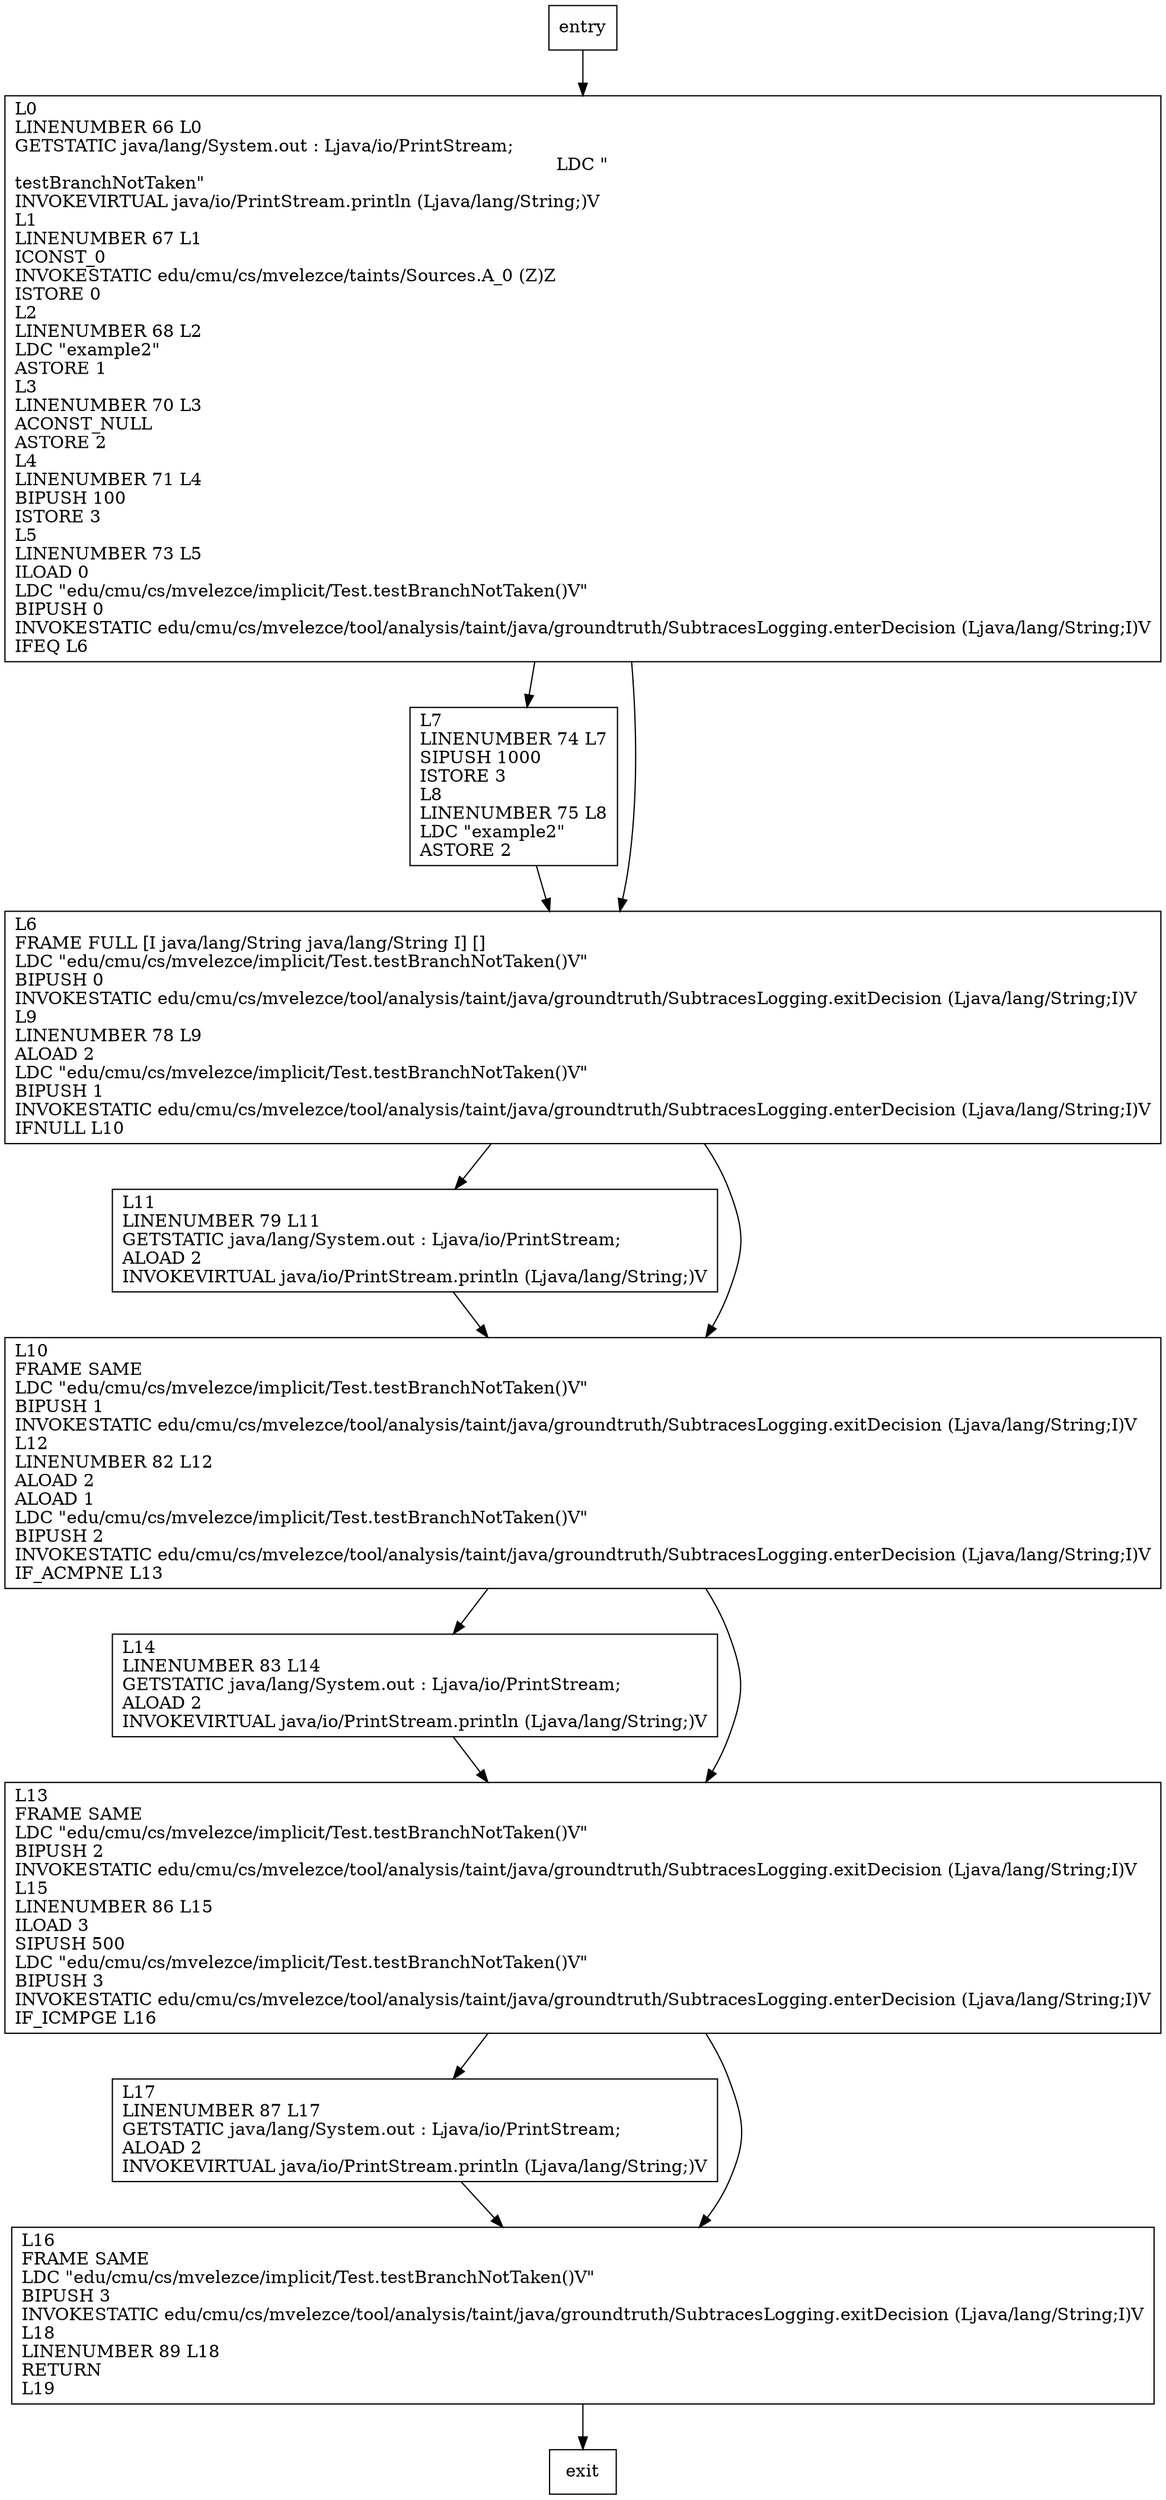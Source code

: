 digraph testBranchNotTaken {
node [shape=record];
608964542 [label="L7\lLINENUMBER 74 L7\lSIPUSH 1000\lISTORE 3\lL8\lLINENUMBER 75 L8\lLDC \"example2\"\lASTORE 2\l"];
1538984485 [label="L6\lFRAME FULL [I java/lang/String java/lang/String I] []\lLDC \"edu/cmu/cs/mvelezce/implicit/Test.testBranchNotTaken()V\"\lBIPUSH 0\lINVOKESTATIC edu/cmu/cs/mvelezce/tool/analysis/taint/java/groundtruth/SubtracesLogging.exitDecision (Ljava/lang/String;I)V\lL9\lLINENUMBER 78 L9\lALOAD 2\lLDC \"edu/cmu/cs/mvelezce/implicit/Test.testBranchNotTaken()V\"\lBIPUSH 1\lINVOKESTATIC edu/cmu/cs/mvelezce/tool/analysis/taint/java/groundtruth/SubtracesLogging.enterDecision (Ljava/lang/String;I)V\lIFNULL L10\l"];
294183051 [label="L11\lLINENUMBER 79 L11\lGETSTATIC java/lang/System.out : Ljava/io/PrintStream;\lALOAD 2\lINVOKEVIRTUAL java/io/PrintStream.println (Ljava/lang/String;)V\l"];
1846406183 [label="L17\lLINENUMBER 87 L17\lGETSTATIC java/lang/System.out : Ljava/io/PrintStream;\lALOAD 2\lINVOKEVIRTUAL java/io/PrintStream.println (Ljava/lang/String;)V\l"];
2007097165 [label="L0\lLINENUMBER 66 L0\lGETSTATIC java/lang/System.out : Ljava/io/PrintStream;\lLDC \"\ntestBranchNotTaken\"\lINVOKEVIRTUAL java/io/PrintStream.println (Ljava/lang/String;)V\lL1\lLINENUMBER 67 L1\lICONST_0\lINVOKESTATIC edu/cmu/cs/mvelezce/taints/Sources.A_0 (Z)Z\lISTORE 0\lL2\lLINENUMBER 68 L2\lLDC \"example2\"\lASTORE 1\lL3\lLINENUMBER 70 L3\lACONST_NULL\lASTORE 2\lL4\lLINENUMBER 71 L4\lBIPUSH 100\lISTORE 3\lL5\lLINENUMBER 73 L5\lILOAD 0\lLDC \"edu/cmu/cs/mvelezce/implicit/Test.testBranchNotTaken()V\"\lBIPUSH 0\lINVOKESTATIC edu/cmu/cs/mvelezce/tool/analysis/taint/java/groundtruth/SubtracesLogging.enterDecision (Ljava/lang/String;I)V\lIFEQ L6\l"];
316750525 [label="L14\lLINENUMBER 83 L14\lGETSTATIC java/lang/System.out : Ljava/io/PrintStream;\lALOAD 2\lINVOKEVIRTUAL java/io/PrintStream.println (Ljava/lang/String;)V\l"];
1755976036 [label="L10\lFRAME SAME\lLDC \"edu/cmu/cs/mvelezce/implicit/Test.testBranchNotTaken()V\"\lBIPUSH 1\lINVOKESTATIC edu/cmu/cs/mvelezce/tool/analysis/taint/java/groundtruth/SubtracesLogging.exitDecision (Ljava/lang/String;I)V\lL12\lLINENUMBER 82 L12\lALOAD 2\lALOAD 1\lLDC \"edu/cmu/cs/mvelezce/implicit/Test.testBranchNotTaken()V\"\lBIPUSH 2\lINVOKESTATIC edu/cmu/cs/mvelezce/tool/analysis/taint/java/groundtruth/SubtracesLogging.enterDecision (Ljava/lang/String;I)V\lIF_ACMPNE L13\l"];
1452603040 [label="L13\lFRAME SAME\lLDC \"edu/cmu/cs/mvelezce/implicit/Test.testBranchNotTaken()V\"\lBIPUSH 2\lINVOKESTATIC edu/cmu/cs/mvelezce/tool/analysis/taint/java/groundtruth/SubtracesLogging.exitDecision (Ljava/lang/String;I)V\lL15\lLINENUMBER 86 L15\lILOAD 3\lSIPUSH 500\lLDC \"edu/cmu/cs/mvelezce/implicit/Test.testBranchNotTaken()V\"\lBIPUSH 3\lINVOKESTATIC edu/cmu/cs/mvelezce/tool/analysis/taint/java/groundtruth/SubtracesLogging.enterDecision (Ljava/lang/String;I)V\lIF_ICMPGE L16\l"];
945276373 [label="L16\lFRAME SAME\lLDC \"edu/cmu/cs/mvelezce/implicit/Test.testBranchNotTaken()V\"\lBIPUSH 3\lINVOKESTATIC edu/cmu/cs/mvelezce/tool/analysis/taint/java/groundtruth/SubtracesLogging.exitDecision (Ljava/lang/String;I)V\lL18\lLINENUMBER 89 L18\lRETURN\lL19\l"];
entry;
exit;
608964542 -> 1538984485;
entry -> 2007097165;
1538984485 -> 294183051;
1538984485 -> 1755976036;
294183051 -> 1755976036;
1846406183 -> 945276373;
2007097165 -> 608964542;
2007097165 -> 1538984485;
316750525 -> 1452603040;
1755976036 -> 316750525;
1755976036 -> 1452603040;
1452603040 -> 1846406183;
1452603040 -> 945276373;
945276373 -> exit;
}
